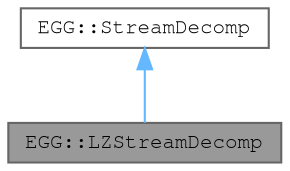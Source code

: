 digraph "EGG::LZStreamDecomp"
{
 // LATEX_PDF_SIZE
  bgcolor="transparent";
  edge [fontname=FreeMono,fontsize=10,labelfontname=FreeMono,labelfontsize=10];
  node [fontname=FreeMono,fontsize=10,shape=box,height=0.2,width=0.4];
  Node1 [label="EGG::LZStreamDecomp",height=0.2,width=0.4,color="gray40", fillcolor="grey60", style="filled", fontcolor="black",tooltip=" "];
  Node2 -> Node1 [dir="back",color="steelblue1",style="solid"];
  Node2 [label="EGG::StreamDecomp",height=0.2,width=0.4,color="gray40", fillcolor="white", style="filled",URL="$class_e_g_g_1_1_stream_decomp.html",tooltip="Interface for streamed decompression."];
}

